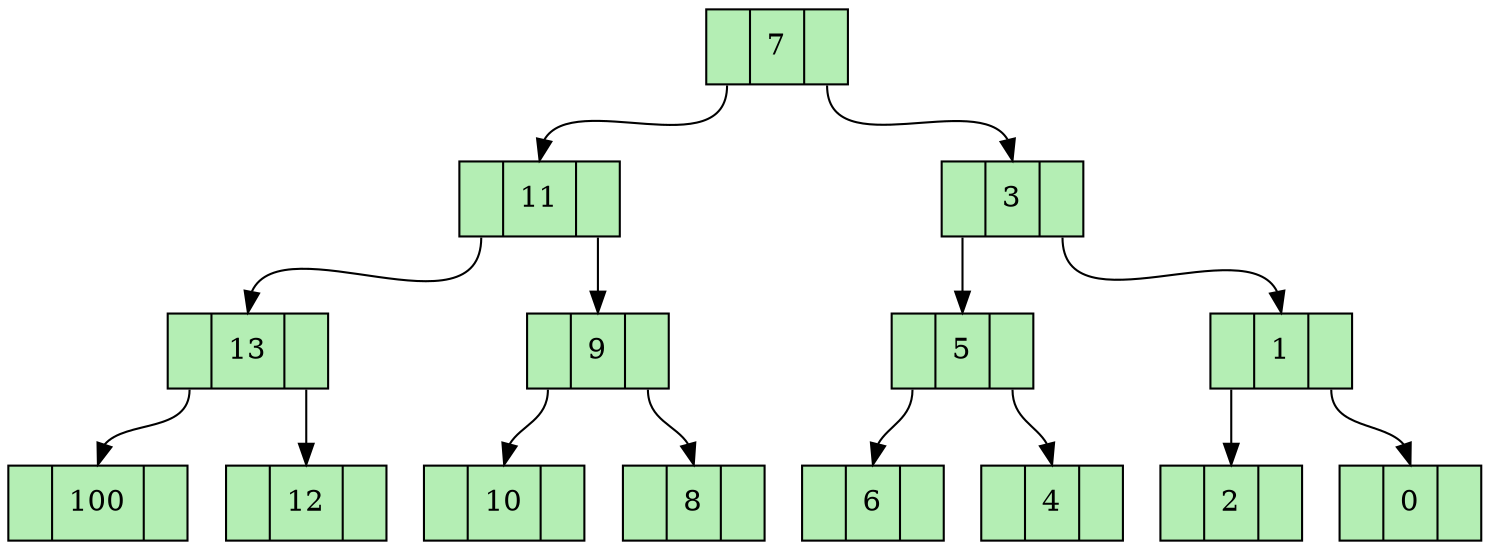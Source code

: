 digraph{
node[shape = record;]
Nodo_7[label = "<f0>|<f1>7|<f2>"; group = 1; fillcolor = darkseagreen2; style = filled]
Nodo_7:f2 -> Nodo_3:f1
Nodo_7:f0 -> Nodo_11:f1
Nodo_11[label = "<f0>|<f1>11|<f2>"; group = 1; fillcolor = darkseagreen2; style = filled]
Nodo_11:f2 -> Nodo_9:f1
Nodo_11:f0 -> Nodo_13:f1
Nodo_13[label = "<f0>|<f1>13|<f2>"; group = 1; fillcolor = darkseagreen2; style = filled]
Nodo_13:f2 -> Nodo_12:f1
Nodo_13:f0 -> Nodo_100:f1
Nodo_100[label = "<f0>|<f1>100|<f2>"; group = 1; fillcolor = darkseagreen2; style = filled]
Nodo_12[label = "<f0>|<f1>12|<f2>"; group = 1; fillcolor = darkseagreen2; style = filled]
Nodo_9[label = "<f0>|<f1>9|<f2>"; group = 1; fillcolor = darkseagreen2; style = filled]
Nodo_9:f2 -> Nodo_8:f1
Nodo_9:f0 -> Nodo_10:f1
Nodo_10[label = "<f0>|<f1>10|<f2>"; group = 1; fillcolor = darkseagreen2; style = filled]
Nodo_8[label = "<f0>|<f1>8|<f2>"; group = 1; fillcolor = darkseagreen2; style = filled]
Nodo_3[label = "<f0>|<f1>3|<f2>"; group = 1; fillcolor = darkseagreen2; style = filled]
Nodo_3:f2 -> Nodo_1:f1
Nodo_3:f0 -> Nodo_5:f1
Nodo_5[label = "<f0>|<f1>5|<f2>"; group = 1; fillcolor = darkseagreen2; style = filled]
Nodo_5:f2 -> Nodo_4:f1
Nodo_5:f0 -> Nodo_6:f1
Nodo_6[label = "<f0>|<f1>6|<f2>"; group = 1; fillcolor = darkseagreen2; style = filled]
Nodo_4[label = "<f0>|<f1>4|<f2>"; group = 1; fillcolor = darkseagreen2; style = filled]
Nodo_1[label = "<f0>|<f1>1|<f2>"; group = 1; fillcolor = darkseagreen2; style = filled]
Nodo_1:f2 -> Nodo_0:f1
Nodo_1:f0 -> Nodo_2:f1
Nodo_2[label = "<f0>|<f1>2|<f2>"; group = 1; fillcolor = darkseagreen2; style = filled]
Nodo_0[label = "<f0>|<f1>0|<f2>"; group = 1; fillcolor = darkseagreen2; style = filled]

}